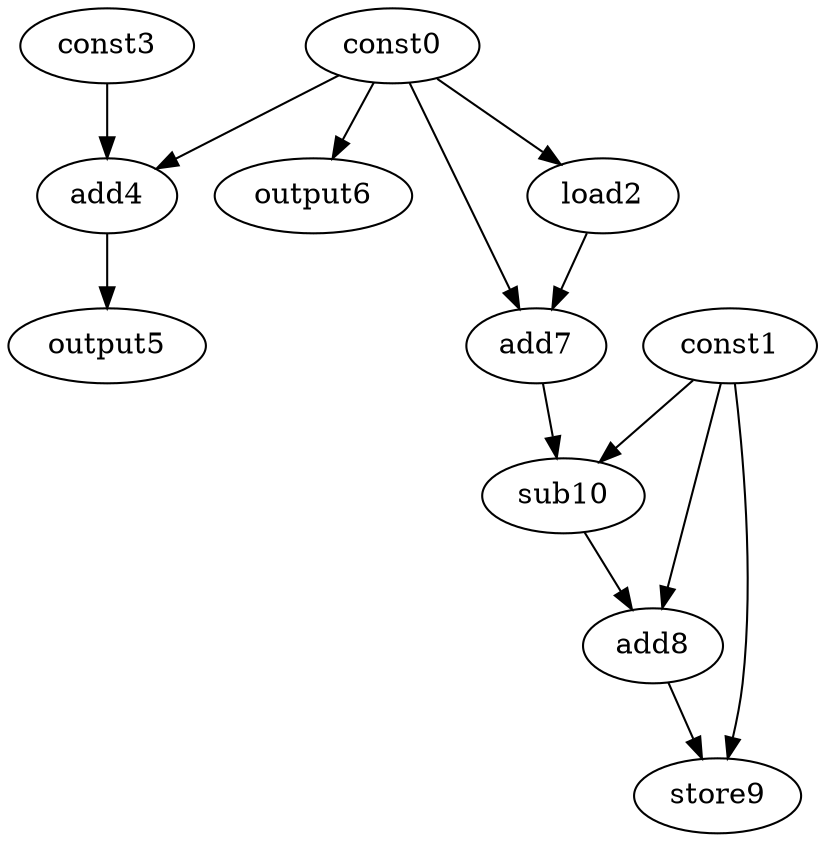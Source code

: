 digraph G { 
const0[opcode=const]; 
const1[opcode=const]; 
load2[opcode=load]; 
const3[opcode=const]; 
add4[opcode=add]; 
output5[opcode=output]; 
output6[opcode=output]; 
add7[opcode=add]; 
add8[opcode=add]; 
store9[opcode=store]; 
sub10[opcode=sub]; 
const0->load2[operand=0];
const0->add4[operand=0];
const3->add4[operand=1];
const0->output6[operand=0];
add4->output5[operand=0];
const0->add7[operand=0];
load2->add7[operand=1];
add7->sub10[operand=0];
const1->sub10[operand=1];
const1->add8[operand=0];
sub10->add8[operand=1];
add8->store9[operand=0];
const1->store9[operand=1];
}
